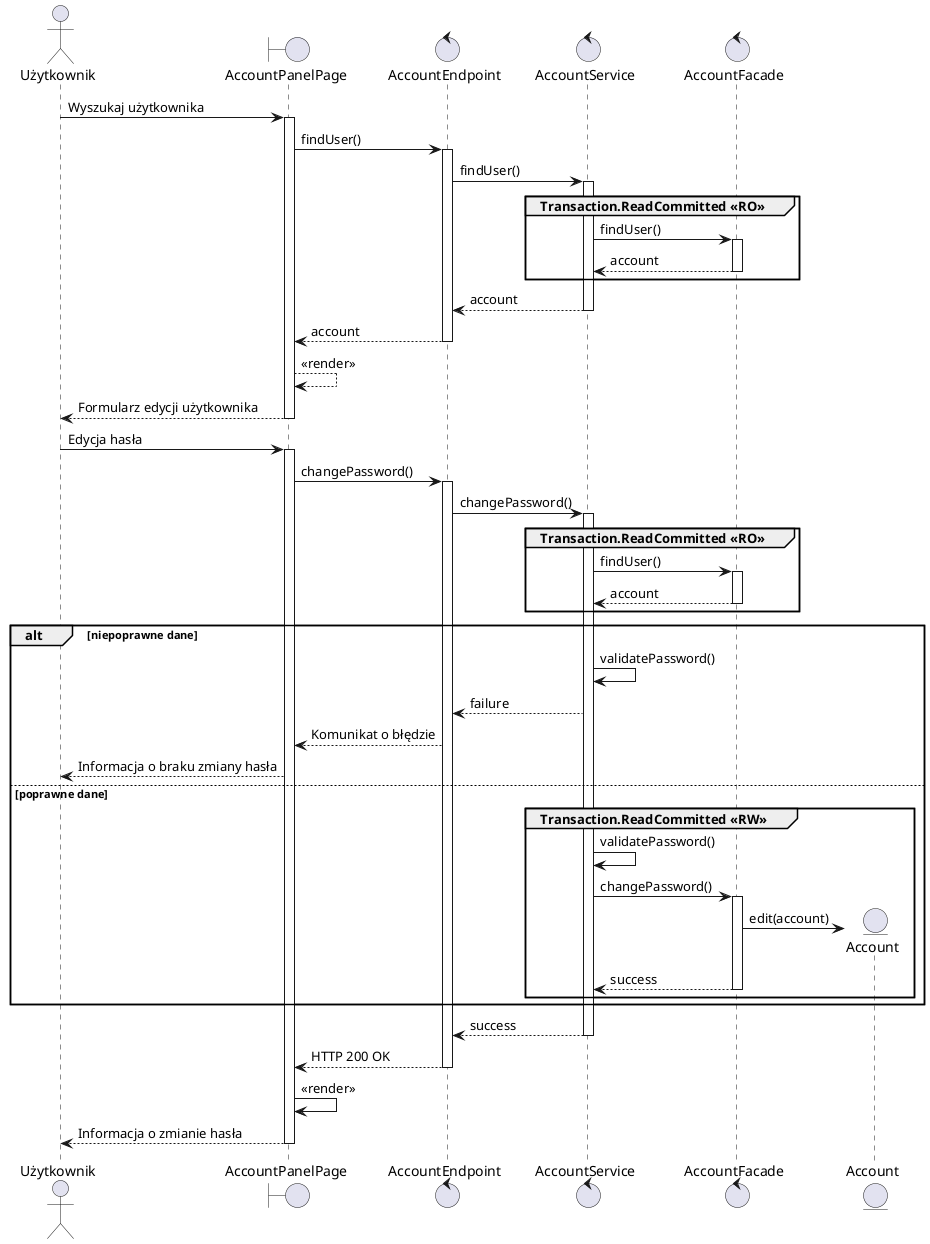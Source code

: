 @startuml MOK.7 Zmiana własnego hasła

actor Użytkownik as client
boundary AccountPanelPage as gui
control AccountEndpoint as controller
control AccountService as service
control AccountFacade as facade
entity Account as account

client -> gui ++ : Wyszukaj użytkownika
gui -> controller ++ :  findUser()
controller -> service ++ : findUser()
group Transaction.ReadCommitted <<RO>>
    service -> facade ++ : findUser()
    return account
end
return account
return account
gui --> gui : <<render>>
return Formularz edycji użytkownika

client -> gui ++ : Edycja hasła
gui -> controller ++ : changePassword()
controller -> service ++ : changePassword() 
' group Transaction. ?????
' service -> service : validatePassword()
' znajdz konto

group Transaction.ReadCommitted <<RO>>
    service -> facade ++ : findUser()
    return account
end

alt niepoprawne dane
    service -> service : validatePassword()
    service --> controller : failure
    controller --> gui : Komunikat o błędzie
    gui --> client : Informacja o braku zmiany hasła
else poprawne dane
    group Transaction.ReadCommitted <<RW>>
    
        service -> service : validatePassword()
        service -> facade ++ : changePassword()
        facade -> account ** : edit(account)
    return success
    end
end

return success
return HTTP 200 OK
gui -> gui : <<render>>
return Informacja o zmianie hasła


@enduml
